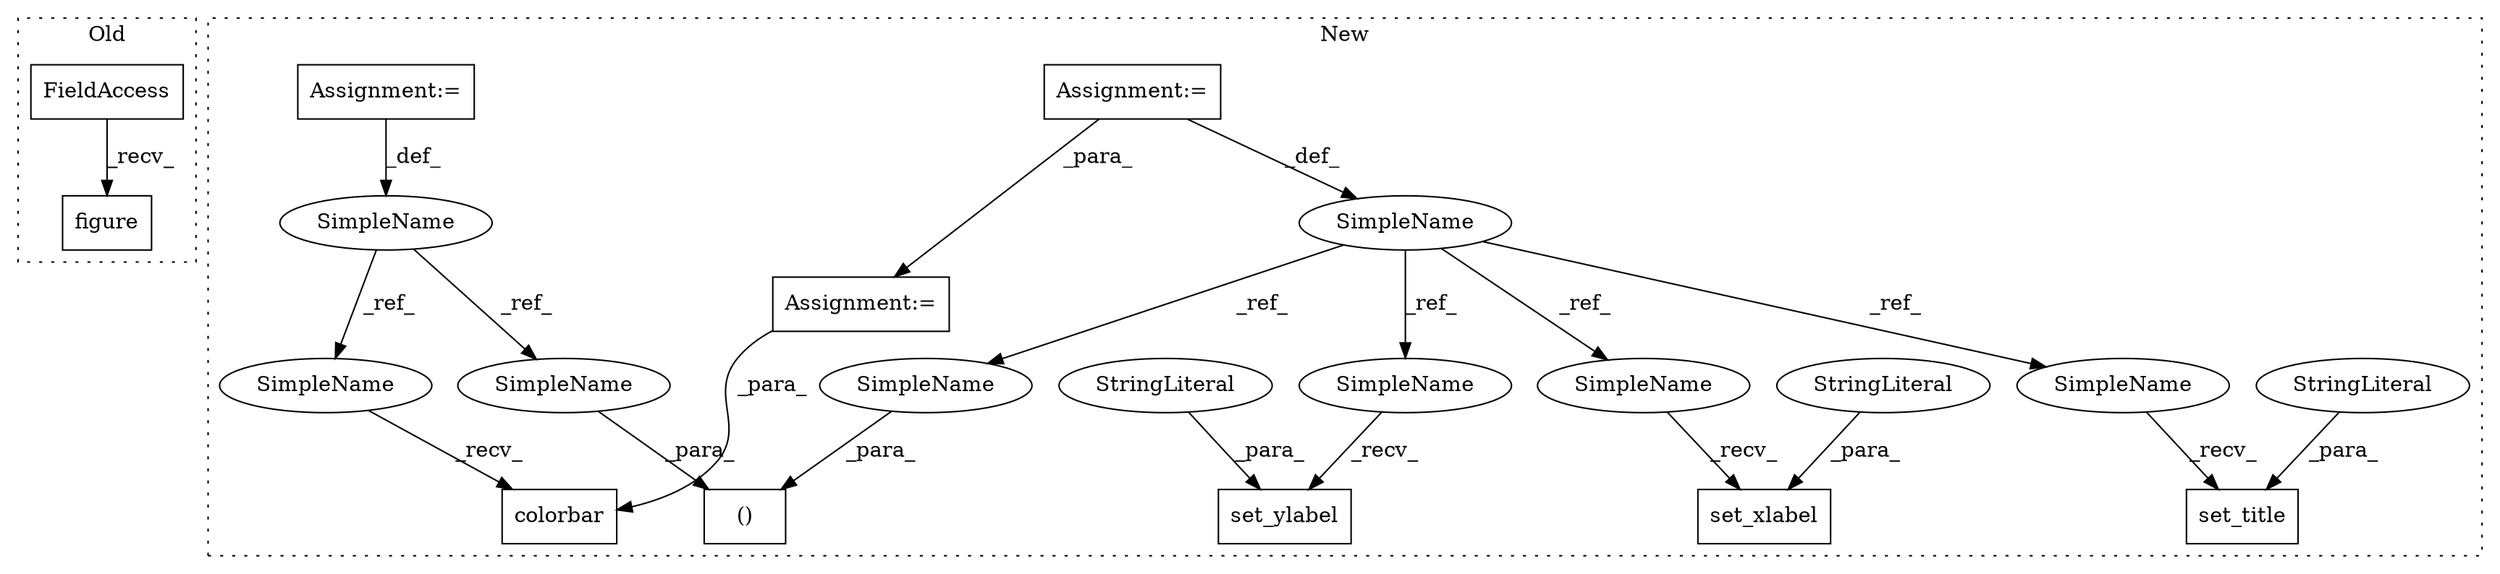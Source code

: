 digraph G {
subgraph cluster0 {
1 [label="figure" a="32" s="1038" l="8" shape="box"];
4 [label="FieldAccess" a="22" s="1020" l="10" shape="box"];
label = "Old";
style="dotted";
}
subgraph cluster1 {
2 [label="set_xlabel" a="32" s="4024,4056" l="11,1" shape="box"];
3 [label="StringLiteral" a="45" s="4035" l="21" shape="ellipse"];
5 [label="SimpleName" a="42" s="466" l="3" shape="ellipse"];
6 [label="()" a="106" s="3798" l="20" shape="box"];
7 [label="set_title" a="32" s="3960,4013" l="10,1" shape="box"];
8 [label="StringLiteral" a="45" s="3970" l="43" shape="ellipse"];
9 [label="set_ylabel" a="32" s="4067,4098" l="11,1" shape="box"];
10 [label="StringLiteral" a="45" s="4078" l="20" shape="ellipse"];
11 [label="Assignment:=" a="7" s="125" l="4" shape="box"];
12 [label="Assignment:=" a="7" s="466" l="3" shape="box"];
13 [label="colorbar" a="32" s="3937,3949" l="9,1" shape="box"];
14 [label="SimpleName" a="42" s="125" l="4" shape="ellipse"];
15 [label="Assignment:=" a="7" s="3886" l="1" shape="box"];
16 [label="SimpleName" a="42" s="3932" l="4" shape="ellipse"];
17 [label="SimpleName" a="42" s="3798" l="4" shape="ellipse"];
18 [label="SimpleName" a="42" s="4020" l="3" shape="ellipse"];
19 [label="SimpleName" a="42" s="3956" l="3" shape="ellipse"];
20 [label="SimpleName" a="42" s="4063" l="3" shape="ellipse"];
21 [label="SimpleName" a="42" s="3815" l="3" shape="ellipse"];
label = "New";
style="dotted";
}
3 -> 2 [label="_para_"];
4 -> 1 [label="_recv_"];
5 -> 19 [label="_ref_"];
5 -> 20 [label="_ref_"];
5 -> 18 [label="_ref_"];
5 -> 21 [label="_ref_"];
8 -> 7 [label="_para_"];
10 -> 9 [label="_para_"];
11 -> 14 [label="_def_"];
12 -> 15 [label="_para_"];
12 -> 5 [label="_def_"];
14 -> 16 [label="_ref_"];
14 -> 17 [label="_ref_"];
15 -> 13 [label="_para_"];
16 -> 13 [label="_recv_"];
17 -> 6 [label="_para_"];
18 -> 2 [label="_recv_"];
19 -> 7 [label="_recv_"];
20 -> 9 [label="_recv_"];
21 -> 6 [label="_para_"];
}